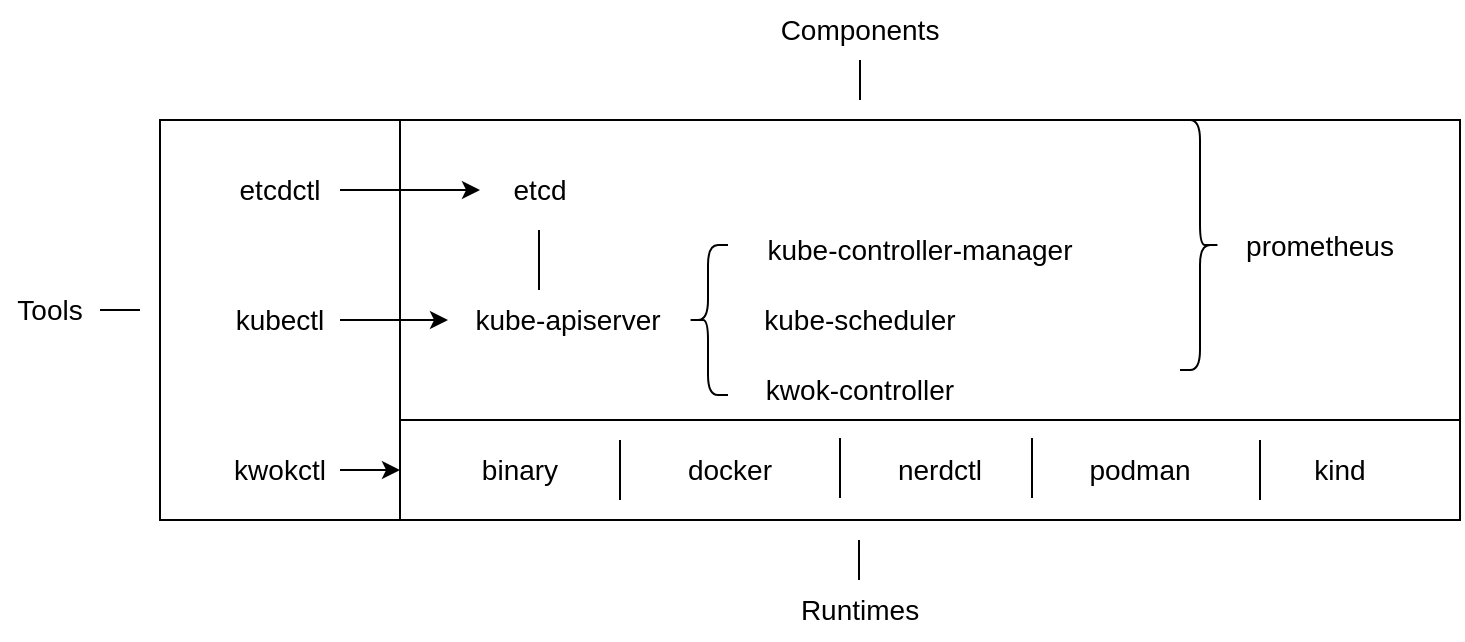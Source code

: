 <mxfile version="21.2.9" type="github" pages="4">
  <diagram name="第 1 页" id="fMwzvI-S8rYG5-Zs5YoQ">
    <mxGraphModel dx="1516" dy="829" grid="1" gridSize="10" guides="1" tooltips="1" connect="1" arrows="1" fold="1" page="1" pageScale="1" pageWidth="827" pageHeight="1169" math="0" shadow="0">
      <root>
        <mxCell id="0" />
        <mxCell id="1" parent="0" />
        <mxCell id="u8FlF9j5GDv0sumwHlBN-1" value="" style="rounded=0;whiteSpace=wrap;html=1;" parent="1" vertex="1">
          <mxGeometry x="150" y="220" width="650" height="200" as="geometry" />
        </mxCell>
        <mxCell id="u8FlF9j5GDv0sumwHlBN-2" value="&lt;font style=&quot;font-size: 14px;&quot;&gt;Components&lt;/font&gt;" style="text;html=1;strokeColor=none;fillColor=none;align=center;verticalAlign=middle;whiteSpace=wrap;rounded=0;" parent="1" vertex="1">
          <mxGeometry x="470" y="160" width="60" height="30" as="geometry" />
        </mxCell>
        <mxCell id="u8FlF9j5GDv0sumwHlBN-3" value="&lt;font style=&quot;font-size: 14px;&quot;&gt;Tools&lt;/font&gt;" style="text;html=1;strokeColor=none;fillColor=none;align=center;verticalAlign=middle;whiteSpace=wrap;rounded=0;" parent="1" vertex="1">
          <mxGeometry x="70" y="300" width="50" height="30" as="geometry" />
        </mxCell>
        <mxCell id="u8FlF9j5GDv0sumwHlBN-4" value="&lt;span style=&quot;font-size: 14px;&quot;&gt;etcdctl&lt;/span&gt;" style="text;html=1;strokeColor=none;fillColor=none;align=center;verticalAlign=middle;whiteSpace=wrap;rounded=0;" parent="1" vertex="1">
          <mxGeometry x="180" y="240" width="60" height="30" as="geometry" />
        </mxCell>
        <mxCell id="u8FlF9j5GDv0sumwHlBN-5" value="&lt;font style=&quot;font-size: 14px;&quot;&gt;kubectl&lt;/font&gt;" style="text;html=1;strokeColor=none;fillColor=none;align=center;verticalAlign=middle;whiteSpace=wrap;rounded=0;" parent="1" vertex="1">
          <mxGeometry x="180" y="305" width="60" height="30" as="geometry" />
        </mxCell>
        <mxCell id="u8FlF9j5GDv0sumwHlBN-6" value="&lt;font style=&quot;font-size: 14px;&quot;&gt;kwokctl&lt;/font&gt;" style="text;html=1;strokeColor=none;fillColor=none;align=center;verticalAlign=middle;whiteSpace=wrap;rounded=0;" parent="1" vertex="1">
          <mxGeometry x="180" y="380" width="60" height="30" as="geometry" />
        </mxCell>
        <mxCell id="u8FlF9j5GDv0sumwHlBN-7" value="&lt;font style=&quot;font-size: 14px;&quot;&gt;etcd&lt;/font&gt;" style="text;html=1;strokeColor=none;fillColor=none;align=center;verticalAlign=middle;whiteSpace=wrap;rounded=0;" parent="1" vertex="1">
          <mxGeometry x="310" y="240" width="60" height="30" as="geometry" />
        </mxCell>
        <mxCell id="u8FlF9j5GDv0sumwHlBN-8" value="&lt;font style=&quot;font-size: 14px;&quot;&gt;kube-apiserver&lt;/font&gt;" style="text;html=1;strokeColor=none;fillColor=none;align=center;verticalAlign=middle;whiteSpace=wrap;rounded=0;" parent="1" vertex="1">
          <mxGeometry x="294" y="305" width="120" height="30" as="geometry" />
        </mxCell>
        <mxCell id="u8FlF9j5GDv0sumwHlBN-9" value="&lt;font style=&quot;font-size: 14px;&quot;&gt;binary&lt;/font&gt;" style="text;html=1;strokeColor=none;fillColor=none;align=center;verticalAlign=middle;whiteSpace=wrap;rounded=0;" parent="1" vertex="1">
          <mxGeometry x="300" y="380" width="60" height="30" as="geometry" />
        </mxCell>
        <mxCell id="u8FlF9j5GDv0sumwHlBN-10" value="&lt;font style=&quot;font-size: 14px;&quot;&gt;docker&lt;/font&gt;" style="text;html=1;strokeColor=none;fillColor=none;align=center;verticalAlign=middle;whiteSpace=wrap;rounded=0;" parent="1" vertex="1">
          <mxGeometry x="405" y="380" width="60" height="30" as="geometry" />
        </mxCell>
        <mxCell id="u8FlF9j5GDv0sumwHlBN-11" value="&lt;font style=&quot;font-size: 14px;&quot;&gt;nerdctl&lt;/font&gt;" style="text;html=1;strokeColor=none;fillColor=none;align=center;verticalAlign=middle;whiteSpace=wrap;rounded=0;" parent="1" vertex="1">
          <mxGeometry x="510" y="380" width="60" height="30" as="geometry" />
        </mxCell>
        <mxCell id="u8FlF9j5GDv0sumwHlBN-12" value="&lt;span style=&quot;font-size: 14px;&quot;&gt;podman&lt;/span&gt;" style="text;html=1;strokeColor=none;fillColor=none;align=center;verticalAlign=middle;whiteSpace=wrap;rounded=0;" parent="1" vertex="1">
          <mxGeometry x="610" y="380" width="60" height="30" as="geometry" />
        </mxCell>
        <mxCell id="u8FlF9j5GDv0sumwHlBN-13" value="&lt;font style=&quot;font-size: 14px;&quot;&gt;kind&lt;/font&gt;" style="text;html=1;strokeColor=none;fillColor=none;align=center;verticalAlign=middle;whiteSpace=wrap;rounded=0;" parent="1" vertex="1">
          <mxGeometry x="710" y="380" width="60" height="30" as="geometry" />
        </mxCell>
        <mxCell id="u8FlF9j5GDv0sumwHlBN-16" value="" style="endArrow=none;html=1;rounded=0;" parent="1" edge="1">
          <mxGeometry width="50" height="50" relative="1" as="geometry">
            <mxPoint x="270" y="420" as="sourcePoint" />
            <mxPoint x="270" y="220" as="targetPoint" />
          </mxGeometry>
        </mxCell>
        <mxCell id="u8FlF9j5GDv0sumwHlBN-17" value="" style="endArrow=none;html=1;rounded=0;" parent="1" edge="1">
          <mxGeometry width="50" height="50" relative="1" as="geometry">
            <mxPoint x="270" y="370" as="sourcePoint" />
            <mxPoint x="800" y="370" as="targetPoint" />
          </mxGeometry>
        </mxCell>
        <mxCell id="u8FlF9j5GDv0sumwHlBN-19" value="" style="endArrow=classic;html=1;rounded=0;exitX=1;exitY=0.5;exitDx=0;exitDy=0;entryX=0;entryY=0.5;entryDx=0;entryDy=0;" parent="1" source="u8FlF9j5GDv0sumwHlBN-4" target="u8FlF9j5GDv0sumwHlBN-7" edge="1">
          <mxGeometry width="50" height="50" relative="1" as="geometry">
            <mxPoint x="260" y="255" as="sourcePoint" />
            <mxPoint x="300" y="255" as="targetPoint" />
          </mxGeometry>
        </mxCell>
        <mxCell id="u8FlF9j5GDv0sumwHlBN-20" value="" style="endArrow=classic;html=1;rounded=0;entryX=0;entryY=0.5;entryDx=0;entryDy=0;exitX=1;exitY=0.5;exitDx=0;exitDy=0;" parent="1" source="u8FlF9j5GDv0sumwHlBN-5" target="u8FlF9j5GDv0sumwHlBN-8" edge="1">
          <mxGeometry width="50" height="50" relative="1" as="geometry">
            <mxPoint x="260" y="325" as="sourcePoint" />
            <mxPoint x="300" y="324.5" as="targetPoint" />
          </mxGeometry>
        </mxCell>
        <mxCell id="u8FlF9j5GDv0sumwHlBN-22" value="" style="endArrow=classic;html=1;rounded=0;" parent="1" edge="1">
          <mxGeometry width="50" height="50" relative="1" as="geometry">
            <mxPoint x="240" y="395" as="sourcePoint" />
            <mxPoint x="270" y="395" as="targetPoint" />
          </mxGeometry>
        </mxCell>
        <mxCell id="u8FlF9j5GDv0sumwHlBN-23" value="" style="endArrow=none;html=1;rounded=0;" parent="1" edge="1">
          <mxGeometry width="50" height="50" relative="1" as="geometry">
            <mxPoint x="380" y="410" as="sourcePoint" />
            <mxPoint x="380" y="380" as="targetPoint" />
          </mxGeometry>
        </mxCell>
        <mxCell id="u8FlF9j5GDv0sumwHlBN-24" value="" style="endArrow=none;html=1;rounded=0;" parent="1" edge="1">
          <mxGeometry width="50" height="50" relative="1" as="geometry">
            <mxPoint x="490" y="409" as="sourcePoint" />
            <mxPoint x="490" y="379" as="targetPoint" />
          </mxGeometry>
        </mxCell>
        <mxCell id="u8FlF9j5GDv0sumwHlBN-25" value="" style="endArrow=none;html=1;rounded=0;" parent="1" edge="1">
          <mxGeometry width="50" height="50" relative="1" as="geometry">
            <mxPoint x="586" y="409" as="sourcePoint" />
            <mxPoint x="586" y="379" as="targetPoint" />
          </mxGeometry>
        </mxCell>
        <mxCell id="u8FlF9j5GDv0sumwHlBN-26" value="" style="endArrow=none;html=1;rounded=0;" parent="1" edge="1">
          <mxGeometry width="50" height="50" relative="1" as="geometry">
            <mxPoint x="700" y="410" as="sourcePoint" />
            <mxPoint x="700" y="380" as="targetPoint" />
          </mxGeometry>
        </mxCell>
        <mxCell id="u8FlF9j5GDv0sumwHlBN-27" value="" style="shape=curlyBracket;whiteSpace=wrap;html=1;rounded=1;labelPosition=left;verticalLabelPosition=middle;align=right;verticalAlign=middle;" parent="1" vertex="1">
          <mxGeometry x="414" y="282.5" width="20" height="75" as="geometry" />
        </mxCell>
        <mxCell id="u8FlF9j5GDv0sumwHlBN-28" value="&lt;span style=&quot;font-size: 14px;&quot;&gt;kube-controller-manager&lt;/span&gt;" style="text;html=1;strokeColor=none;fillColor=none;align=center;verticalAlign=middle;whiteSpace=wrap;rounded=0;" parent="1" vertex="1">
          <mxGeometry x="440" y="270" width="180" height="30" as="geometry" />
        </mxCell>
        <mxCell id="u8FlF9j5GDv0sumwHlBN-30" value="&lt;span style=&quot;font-size: 14px;&quot;&gt;kube-scheduler&lt;/span&gt;" style="text;html=1;strokeColor=none;fillColor=none;align=center;verticalAlign=middle;whiteSpace=wrap;rounded=0;" parent="1" vertex="1">
          <mxGeometry x="440" y="305" width="120" height="30" as="geometry" />
        </mxCell>
        <mxCell id="u8FlF9j5GDv0sumwHlBN-31" value="&lt;span style=&quot;font-size: 14px;&quot;&gt;kwok-controller&lt;/span&gt;" style="text;html=1;strokeColor=none;fillColor=none;align=center;verticalAlign=middle;whiteSpace=wrap;rounded=0;" parent="1" vertex="1">
          <mxGeometry x="440" y="340" width="120" height="30" as="geometry" />
        </mxCell>
        <mxCell id="u8FlF9j5GDv0sumwHlBN-33" value="" style="endArrow=none;html=1;rounded=0;" parent="1" edge="1">
          <mxGeometry width="50" height="50" relative="1" as="geometry">
            <mxPoint x="339.5" y="305" as="sourcePoint" />
            <mxPoint x="339.5" y="275" as="targetPoint" />
          </mxGeometry>
        </mxCell>
        <mxCell id="u8FlF9j5GDv0sumwHlBN-34" value="" style="shape=curlyBracket;whiteSpace=wrap;html=1;rounded=1;labelPosition=left;verticalLabelPosition=middle;align=right;verticalAlign=middle;rotation=-180;" parent="1" vertex="1">
          <mxGeometry x="660" y="220" width="20" height="125" as="geometry" />
        </mxCell>
        <mxCell id="u8FlF9j5GDv0sumwHlBN-35" value="&lt;font style=&quot;font-size: 14px;&quot;&gt;prometheus&lt;/font&gt;" style="text;html=1;strokeColor=none;fillColor=none;align=center;verticalAlign=middle;whiteSpace=wrap;rounded=0;" parent="1" vertex="1">
          <mxGeometry x="690" y="267.5" width="80" height="30" as="geometry" />
        </mxCell>
        <mxCell id="u8FlF9j5GDv0sumwHlBN-38" value="" style="endArrow=none;html=1;rounded=0;exitX=0.5;exitY=1;exitDx=0;exitDy=0;" parent="1" source="u8FlF9j5GDv0sumwHlBN-2" edge="1">
          <mxGeometry width="50" height="50" relative="1" as="geometry">
            <mxPoint x="596" y="419" as="sourcePoint" />
            <mxPoint x="500" y="210" as="targetPoint" />
          </mxGeometry>
        </mxCell>
        <mxCell id="u8FlF9j5GDv0sumwHlBN-39" value="" style="endArrow=none;html=1;rounded=0;" parent="1" edge="1">
          <mxGeometry width="50" height="50" relative="1" as="geometry">
            <mxPoint x="140" y="315" as="sourcePoint" />
            <mxPoint x="120" y="315" as="targetPoint" />
          </mxGeometry>
        </mxCell>
        <mxCell id="RsLSzyoGIGv9UydWnSaS-1" value="&lt;font style=&quot;font-size: 14px;&quot;&gt;Runtimes&lt;/font&gt;" style="text;html=1;strokeColor=none;fillColor=none;align=center;verticalAlign=middle;whiteSpace=wrap;rounded=0;" parent="1" vertex="1">
          <mxGeometry x="470" y="450" width="60" height="30" as="geometry" />
        </mxCell>
        <mxCell id="RsLSzyoGIGv9UydWnSaS-2" value="" style="endArrow=none;html=1;rounded=0;exitX=0.5;exitY=1;exitDx=0;exitDy=0;" parent="1" edge="1">
          <mxGeometry width="50" height="50" relative="1" as="geometry">
            <mxPoint x="499.5" y="430" as="sourcePoint" />
            <mxPoint x="499.5" y="450" as="targetPoint" />
          </mxGeometry>
        </mxCell>
      </root>
    </mxGraphModel>
  </diagram>
  <diagram id="yj7GlSaIdSIza1VYWOzY" name="第 2 页">
    <mxGraphModel dx="1516" dy="829" grid="1" gridSize="10" guides="1" tooltips="1" connect="1" arrows="1" fold="1" page="1" pageScale="1" pageWidth="827" pageHeight="1169" math="0" shadow="0">
      <root>
        <mxCell id="0" />
        <mxCell id="1" parent="0" />
        <mxCell id="uC-LIHwhc8BxdzHrhj5O-3" value="" style="edgeStyle=orthogonalEdgeStyle;rounded=0;orthogonalLoop=1;jettySize=auto;html=1;" parent="1" source="uC-LIHwhc8BxdzHrhj5O-1" target="uC-LIHwhc8BxdzHrhj5O-2" edge="1">
          <mxGeometry relative="1" as="geometry" />
        </mxCell>
        <mxCell id="uC-LIHwhc8BxdzHrhj5O-1" value="" style="ellipse;whiteSpace=wrap;html=1;aspect=fixed;" parent="1" vertex="1">
          <mxGeometry x="352.5" y="160" width="20" height="20" as="geometry" />
        </mxCell>
        <mxCell id="uC-LIHwhc8BxdzHrhj5O-7" style="edgeStyle=orthogonalEdgeStyle;rounded=0;orthogonalLoop=1;jettySize=auto;html=1;exitX=0.5;exitY=1;exitDx=0;exitDy=0;entryX=0.5;entryY=0;entryDx=0;entryDy=0;" parent="1" source="uC-LIHwhc8BxdzHrhj5O-2" target="uC-LIHwhc8BxdzHrhj5O-6" edge="1">
          <mxGeometry relative="1" as="geometry" />
        </mxCell>
        <mxCell id="uC-LIHwhc8BxdzHrhj5O-2" value="&lt;font style=&quot;font-size: 14px;&quot;&gt;node-initialize&lt;/font&gt;" style="whiteSpace=wrap;html=1;rounded=1;" parent="1" vertex="1">
          <mxGeometry x="291.25" y="220" width="142.5" height="30" as="geometry" />
        </mxCell>
        <mxCell id="uC-LIHwhc8BxdzHrhj5O-6" value="&lt;font style=&quot;font-size: 14px;&quot;&gt;node-heartbeat&lt;/font&gt;" style="whiteSpace=wrap;html=1;rounded=1;" parent="1" vertex="1">
          <mxGeometry x="302.5" y="300" width="120" height="30" as="geometry" />
        </mxCell>
        <mxCell id="uC-LIHwhc8BxdzHrhj5O-8" value="&lt;font style=&quot;font-size: 14px;&quot;&gt;Node be created that managed by kwok&lt;/font&gt;" style="text;html=1;strokeColor=none;fillColor=none;align=center;verticalAlign=middle;whiteSpace=wrap;rounded=0;" parent="1" vertex="1">
          <mxGeometry x="380" y="180" width="260" height="30" as="geometry" />
        </mxCell>
        <mxCell id="uC-LIHwhc8BxdzHrhj5O-9" value="&lt;font style=&quot;font-size: 14px;&quot;&gt;Update heartbeat&lt;/font&gt;" style="text;html=1;strokeColor=none;fillColor=none;align=center;verticalAlign=middle;whiteSpace=wrap;rounded=0;" parent="1" vertex="1">
          <mxGeometry x="380" y="260" width="120" height="30" as="geometry" />
        </mxCell>
        <mxCell id="uC-LIHwhc8BxdzHrhj5O-10" style="edgeStyle=orthogonalEdgeStyle;rounded=1;orthogonalLoop=1;jettySize=auto;html=1;exitX=0.5;exitY=1;exitDx=0;exitDy=0;entryX=0.839;entryY=1.085;entryDx=0;entryDy=0;entryPerimeter=0;" parent="1" source="uC-LIHwhc8BxdzHrhj5O-6" target="uC-LIHwhc8BxdzHrhj5O-6" edge="1">
          <mxGeometry relative="1" as="geometry">
            <Array as="points">
              <mxPoint x="363" y="370" />
              <mxPoint x="403" y="370" />
            </Array>
          </mxGeometry>
        </mxCell>
        <mxCell id="uC-LIHwhc8BxdzHrhj5O-11" value="&lt;font style=&quot;font-size: 14px;&quot;&gt;Update heartbeat&lt;/font&gt;" style="text;html=1;strokeColor=none;fillColor=none;align=center;verticalAlign=middle;whiteSpace=wrap;rounded=0;" parent="1" vertex="1">
          <mxGeometry x="414" y="340" width="120" height="30" as="geometry" />
        </mxCell>
      </root>
    </mxGraphModel>
  </diagram>
  <diagram id="X74p-y2ISh8XMTJKI9_5" name="第 3 页">
    <mxGraphModel dx="1516" dy="829" grid="1" gridSize="10" guides="1" tooltips="1" connect="1" arrows="1" fold="1" page="1" pageScale="1" pageWidth="827" pageHeight="1169" math="0" shadow="0">
      <root>
        <mxCell id="0" />
        <mxCell id="1" parent="0" />
        <mxCell id="UgPYJfEbYz68tsKeYAKS-1" value="" style="edgeStyle=orthogonalEdgeStyle;rounded=0;orthogonalLoop=1;jettySize=auto;html=1;" parent="1" target="UgPYJfEbYz68tsKeYAKS-3" edge="1">
          <mxGeometry relative="1" as="geometry">
            <mxPoint x="363" y="180" as="sourcePoint" />
          </mxGeometry>
        </mxCell>
        <mxCell id="oSrtJlcFvrx2BNyERFyJ-4" value="" style="edgeStyle=orthogonalEdgeStyle;rounded=0;orthogonalLoop=1;jettySize=auto;html=1;" parent="1" source="UgPYJfEbYz68tsKeYAKS-3" target="oSrtJlcFvrx2BNyERFyJ-3" edge="1">
          <mxGeometry relative="1" as="geometry" />
        </mxCell>
        <mxCell id="UgPYJfEbYz68tsKeYAKS-3" value="&lt;font style=&quot;font-size: 14px;&quot;&gt;pod-ready&lt;/font&gt;" style="whiteSpace=wrap;html=1;rounded=1;" parent="1" vertex="1">
          <mxGeometry x="317.5" y="220" width="90" height="30" as="geometry" />
        </mxCell>
        <mxCell id="UgPYJfEbYz68tsKeYAKS-5" value="&lt;font style=&quot;font-size: 14px;&quot;&gt;Pod scheduled to nodethat managed by kwok&lt;/font&gt;" style="text;html=1;strokeColor=none;fillColor=none;align=center;verticalAlign=middle;whiteSpace=wrap;rounded=0;" parent="1" vertex="1">
          <mxGeometry x="372.5" y="180" width="310" height="30" as="geometry" />
        </mxCell>
        <mxCell id="UgPYJfEbYz68tsKeYAKS-6" value="&lt;font style=&quot;font-size: 14px;&quot;&gt;Update heartbeat&lt;/font&gt;" style="text;html=1;strokeColor=none;fillColor=none;align=center;verticalAlign=middle;whiteSpace=wrap;rounded=0;" parent="1" vertex="1">
          <mxGeometry x="380" y="260" width="120" height="30" as="geometry" />
        </mxCell>
        <mxCell id="oSrtJlcFvrx2BNyERFyJ-1" value="" style="ellipse;whiteSpace=wrap;html=1;aspect=fixed;" parent="1" vertex="1">
          <mxGeometry x="352.5" y="160" width="20" height="20" as="geometry" />
        </mxCell>
        <mxCell id="oSrtJlcFvrx2BNyERFyJ-6" style="edgeStyle=orthogonalEdgeStyle;orthogonalLoop=1;jettySize=auto;html=1;exitX=1;exitY=0.5;exitDx=0;exitDy=0;entryX=0.5;entryY=0;entryDx=0;entryDy=0;rounded=1;" parent="1" source="oSrtJlcFvrx2BNyERFyJ-3" target="oSrtJlcFvrx2BNyERFyJ-5" edge="1">
          <mxGeometry relative="1" as="geometry" />
        </mxCell>
        <mxCell id="oSrtJlcFvrx2BNyERFyJ-9" style="edgeStyle=orthogonalEdgeStyle;rounded=1;orthogonalLoop=1;jettySize=auto;html=1;exitX=0;exitY=0.5;exitDx=0;exitDy=0;entryX=0.5;entryY=0;entryDx=0;entryDy=0;" parent="1" source="oSrtJlcFvrx2BNyERFyJ-3" target="oSrtJlcFvrx2BNyERFyJ-7" edge="1">
          <mxGeometry relative="1" as="geometry">
            <Array as="points">
              <mxPoint x="300" y="330" />
              <mxPoint x="300" y="470" />
              <mxPoint x="363" y="470" />
            </Array>
          </mxGeometry>
        </mxCell>
        <mxCell id="oSrtJlcFvrx2BNyERFyJ-3" value="&lt;font style=&quot;font-size: 14px;&quot;&gt;Job?&lt;/font&gt;" style="rhombus;whiteSpace=wrap;html=1;rounded=0;" parent="1" vertex="1">
          <mxGeometry x="333.75" y="290" width="57.5" height="80" as="geometry" />
        </mxCell>
        <mxCell id="oSrtJlcFvrx2BNyERFyJ-8" style="edgeStyle=orthogonalEdgeStyle;rounded=1;orthogonalLoop=1;jettySize=auto;html=1;entryX=0.5;entryY=0;entryDx=0;entryDy=0;" parent="1" source="oSrtJlcFvrx2BNyERFyJ-5" target="oSrtJlcFvrx2BNyERFyJ-7" edge="1">
          <mxGeometry relative="1" as="geometry">
            <Array as="points">
              <mxPoint x="425" y="470" />
              <mxPoint x="363" y="470" />
            </Array>
          </mxGeometry>
        </mxCell>
        <mxCell id="oSrtJlcFvrx2BNyERFyJ-5" value="&lt;font style=&quot;font-size: 14px;&quot;&gt;pod-ready&lt;/font&gt;" style="whiteSpace=wrap;html=1;rounded=1;" parent="1" vertex="1">
          <mxGeometry x="380" y="400" width="90" height="30" as="geometry" />
        </mxCell>
        <mxCell id="oSrtJlcFvrx2BNyERFyJ-14" style="edgeStyle=orthogonalEdgeStyle;rounded=0;orthogonalLoop=1;jettySize=auto;html=1;entryX=0.5;entryY=0;entryDx=0;entryDy=0;" parent="1" source="oSrtJlcFvrx2BNyERFyJ-7" target="oSrtJlcFvrx2BNyERFyJ-13" edge="1">
          <mxGeometry relative="1" as="geometry" />
        </mxCell>
        <mxCell id="oSrtJlcFvrx2BNyERFyJ-7" value="&lt;font style=&quot;font-size: 14px;&quot;&gt;pod-ready&lt;/font&gt;" style="whiteSpace=wrap;html=1;rounded=1;" parent="1" vertex="1">
          <mxGeometry x="317.5" y="520" width="90" height="30" as="geometry" />
        </mxCell>
        <mxCell id="oSrtJlcFvrx2BNyERFyJ-10" value="&lt;font style=&quot;font-size: 14px;&quot;&gt;No&lt;/font&gt;" style="text;html=1;strokeColor=none;fillColor=none;align=center;verticalAlign=middle;whiteSpace=wrap;rounded=0;" parent="1" vertex="1">
          <mxGeometry x="290" y="300" width="50" height="30" as="geometry" />
        </mxCell>
        <mxCell id="oSrtJlcFvrx2BNyERFyJ-11" value="&lt;font style=&quot;font-size: 14px;&quot;&gt;Yes&lt;/font&gt;" style="text;html=1;strokeColor=none;fillColor=none;align=center;verticalAlign=middle;whiteSpace=wrap;rounded=0;" parent="1" vertex="1">
          <mxGeometry x="389" y="300" width="50" height="30" as="geometry" />
        </mxCell>
        <mxCell id="oSrtJlcFvrx2BNyERFyJ-12" value="&lt;font style=&quot;font-size: 14px;&quot;&gt;.metadata.deletionTimestamp be set&lt;/font&gt;" style="text;html=1;strokeColor=none;fillColor=none;align=center;verticalAlign=middle;whiteSpace=wrap;rounded=0;" parent="1" vertex="1">
          <mxGeometry x="360" y="480" width="277.5" height="30" as="geometry" />
        </mxCell>
        <mxCell id="oSrtJlcFvrx2BNyERFyJ-13" value="" style="ellipse;whiteSpace=wrap;html=1;aspect=fixed;" parent="1" vertex="1">
          <mxGeometry x="352.5" y="590" width="20" height="20" as="geometry" />
        </mxCell>
        <mxCell id="oSrtJlcFvrx2BNyERFyJ-15" value="&lt;font style=&quot;font-size: 14px;&quot;&gt;Pod be deleted&lt;/font&gt;" style="text;html=1;strokeColor=none;fillColor=none;align=center;verticalAlign=middle;whiteSpace=wrap;rounded=0;" parent="1" vertex="1">
          <mxGeometry x="380" y="555" width="107.5" height="30" as="geometry" />
        </mxCell>
      </root>
    </mxGraphModel>
  </diagram>
  <diagram id="lhjteP_E54gOJRcCdsum" name="第 4 页">
    <mxGraphModel dx="1516" dy="829" grid="1" gridSize="10" guides="1" tooltips="1" connect="1" arrows="1" fold="1" page="1" pageScale="1" pageWidth="827" pageHeight="1169" math="0" shadow="0">
      <root>
        <mxCell id="0" />
        <mxCell id="1" parent="0" />
      </root>
    </mxGraphModel>
  </diagram>
</mxfile>
